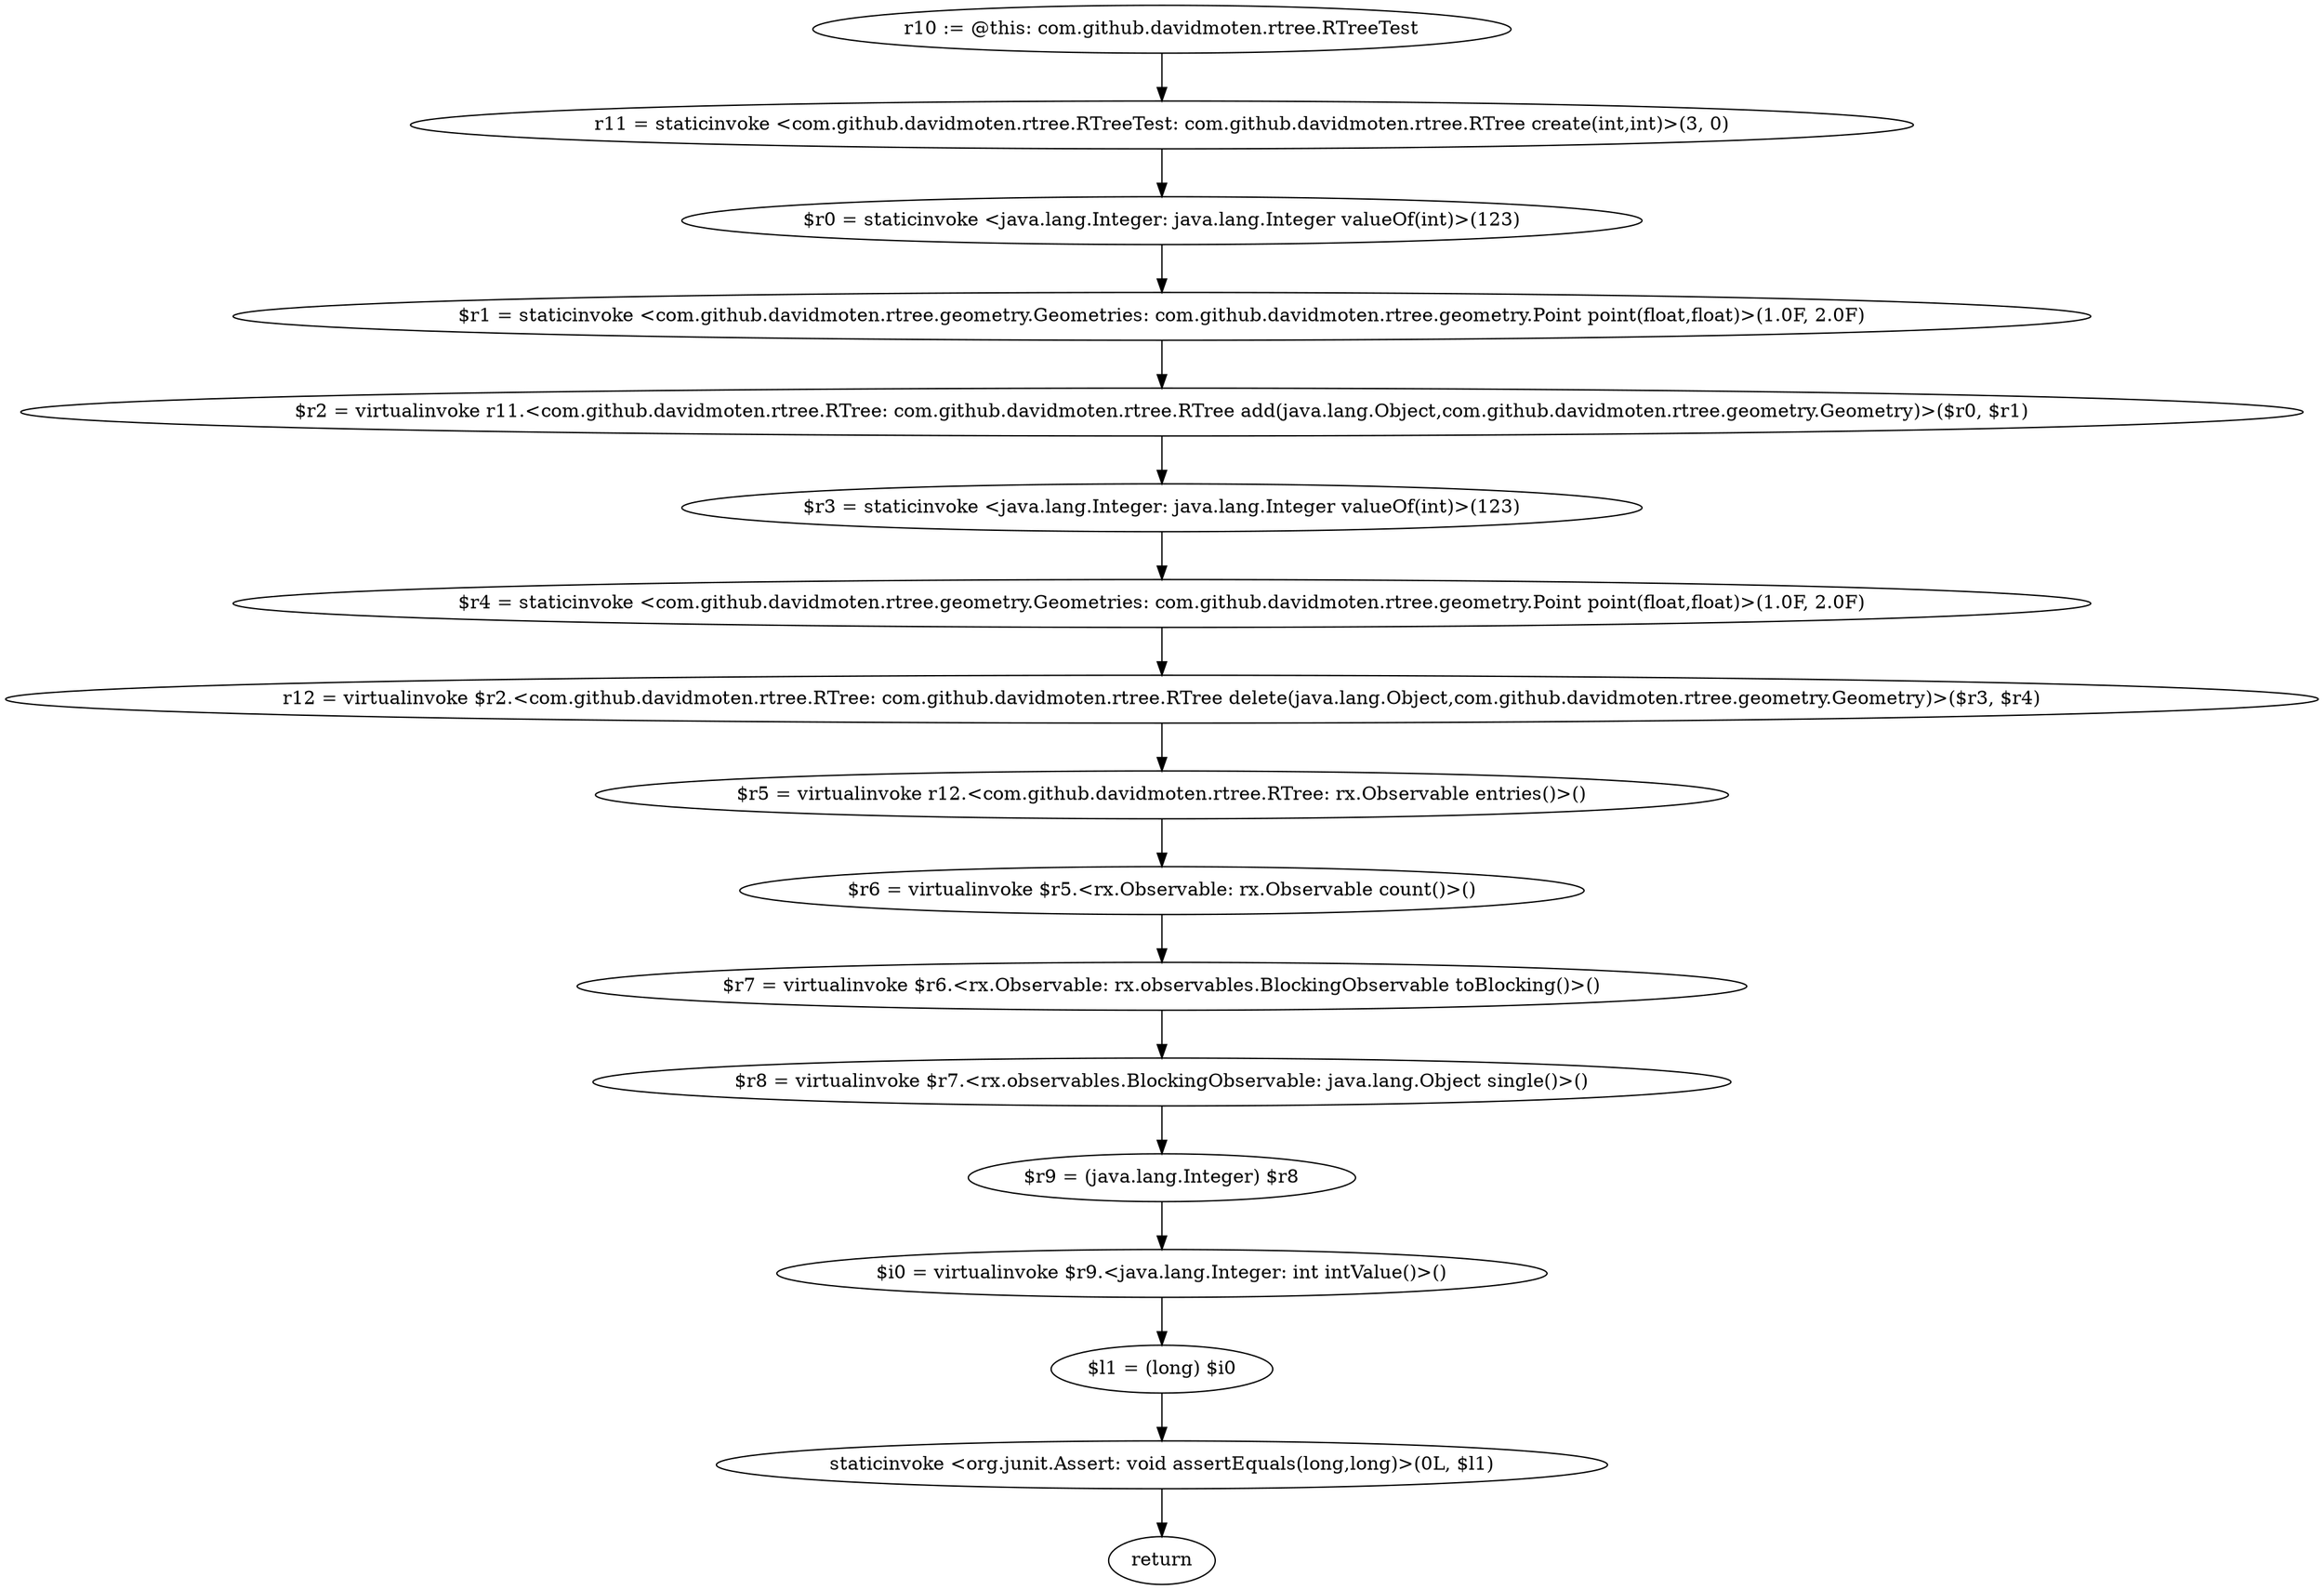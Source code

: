 digraph "unitGraph" {
    "r10 := @this: com.github.davidmoten.rtree.RTreeTest"
    "r11 = staticinvoke <com.github.davidmoten.rtree.RTreeTest: com.github.davidmoten.rtree.RTree create(int,int)>(3, 0)"
    "$r0 = staticinvoke <java.lang.Integer: java.lang.Integer valueOf(int)>(123)"
    "$r1 = staticinvoke <com.github.davidmoten.rtree.geometry.Geometries: com.github.davidmoten.rtree.geometry.Point point(float,float)>(1.0F, 2.0F)"
    "$r2 = virtualinvoke r11.<com.github.davidmoten.rtree.RTree: com.github.davidmoten.rtree.RTree add(java.lang.Object,com.github.davidmoten.rtree.geometry.Geometry)>($r0, $r1)"
    "$r3 = staticinvoke <java.lang.Integer: java.lang.Integer valueOf(int)>(123)"
    "$r4 = staticinvoke <com.github.davidmoten.rtree.geometry.Geometries: com.github.davidmoten.rtree.geometry.Point point(float,float)>(1.0F, 2.0F)"
    "r12 = virtualinvoke $r2.<com.github.davidmoten.rtree.RTree: com.github.davidmoten.rtree.RTree delete(java.lang.Object,com.github.davidmoten.rtree.geometry.Geometry)>($r3, $r4)"
    "$r5 = virtualinvoke r12.<com.github.davidmoten.rtree.RTree: rx.Observable entries()>()"
    "$r6 = virtualinvoke $r5.<rx.Observable: rx.Observable count()>()"
    "$r7 = virtualinvoke $r6.<rx.Observable: rx.observables.BlockingObservable toBlocking()>()"
    "$r8 = virtualinvoke $r7.<rx.observables.BlockingObservable: java.lang.Object single()>()"
    "$r9 = (java.lang.Integer) $r8"
    "$i0 = virtualinvoke $r9.<java.lang.Integer: int intValue()>()"
    "$l1 = (long) $i0"
    "staticinvoke <org.junit.Assert: void assertEquals(long,long)>(0L, $l1)"
    "return"
    "r10 := @this: com.github.davidmoten.rtree.RTreeTest"->"r11 = staticinvoke <com.github.davidmoten.rtree.RTreeTest: com.github.davidmoten.rtree.RTree create(int,int)>(3, 0)";
    "r11 = staticinvoke <com.github.davidmoten.rtree.RTreeTest: com.github.davidmoten.rtree.RTree create(int,int)>(3, 0)"->"$r0 = staticinvoke <java.lang.Integer: java.lang.Integer valueOf(int)>(123)";
    "$r0 = staticinvoke <java.lang.Integer: java.lang.Integer valueOf(int)>(123)"->"$r1 = staticinvoke <com.github.davidmoten.rtree.geometry.Geometries: com.github.davidmoten.rtree.geometry.Point point(float,float)>(1.0F, 2.0F)";
    "$r1 = staticinvoke <com.github.davidmoten.rtree.geometry.Geometries: com.github.davidmoten.rtree.geometry.Point point(float,float)>(1.0F, 2.0F)"->"$r2 = virtualinvoke r11.<com.github.davidmoten.rtree.RTree: com.github.davidmoten.rtree.RTree add(java.lang.Object,com.github.davidmoten.rtree.geometry.Geometry)>($r0, $r1)";
    "$r2 = virtualinvoke r11.<com.github.davidmoten.rtree.RTree: com.github.davidmoten.rtree.RTree add(java.lang.Object,com.github.davidmoten.rtree.geometry.Geometry)>($r0, $r1)"->"$r3 = staticinvoke <java.lang.Integer: java.lang.Integer valueOf(int)>(123)";
    "$r3 = staticinvoke <java.lang.Integer: java.lang.Integer valueOf(int)>(123)"->"$r4 = staticinvoke <com.github.davidmoten.rtree.geometry.Geometries: com.github.davidmoten.rtree.geometry.Point point(float,float)>(1.0F, 2.0F)";
    "$r4 = staticinvoke <com.github.davidmoten.rtree.geometry.Geometries: com.github.davidmoten.rtree.geometry.Point point(float,float)>(1.0F, 2.0F)"->"r12 = virtualinvoke $r2.<com.github.davidmoten.rtree.RTree: com.github.davidmoten.rtree.RTree delete(java.lang.Object,com.github.davidmoten.rtree.geometry.Geometry)>($r3, $r4)";
    "r12 = virtualinvoke $r2.<com.github.davidmoten.rtree.RTree: com.github.davidmoten.rtree.RTree delete(java.lang.Object,com.github.davidmoten.rtree.geometry.Geometry)>($r3, $r4)"->"$r5 = virtualinvoke r12.<com.github.davidmoten.rtree.RTree: rx.Observable entries()>()";
    "$r5 = virtualinvoke r12.<com.github.davidmoten.rtree.RTree: rx.Observable entries()>()"->"$r6 = virtualinvoke $r5.<rx.Observable: rx.Observable count()>()";
    "$r6 = virtualinvoke $r5.<rx.Observable: rx.Observable count()>()"->"$r7 = virtualinvoke $r6.<rx.Observable: rx.observables.BlockingObservable toBlocking()>()";
    "$r7 = virtualinvoke $r6.<rx.Observable: rx.observables.BlockingObservable toBlocking()>()"->"$r8 = virtualinvoke $r7.<rx.observables.BlockingObservable: java.lang.Object single()>()";
    "$r8 = virtualinvoke $r7.<rx.observables.BlockingObservable: java.lang.Object single()>()"->"$r9 = (java.lang.Integer) $r8";
    "$r9 = (java.lang.Integer) $r8"->"$i0 = virtualinvoke $r9.<java.lang.Integer: int intValue()>()";
    "$i0 = virtualinvoke $r9.<java.lang.Integer: int intValue()>()"->"$l1 = (long) $i0";
    "$l1 = (long) $i0"->"staticinvoke <org.junit.Assert: void assertEquals(long,long)>(0L, $l1)";
    "staticinvoke <org.junit.Assert: void assertEquals(long,long)>(0L, $l1)"->"return";
}
